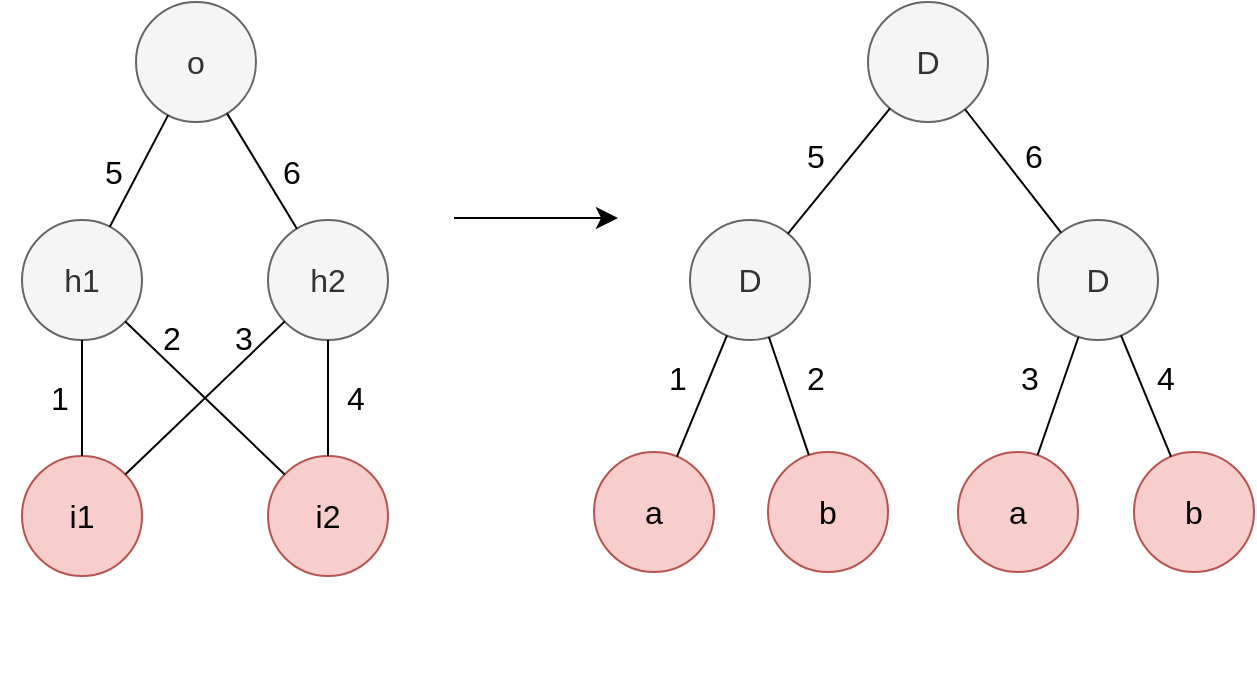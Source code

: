 <mxfile scale="1" border="0" version="26.0.3">
  <diagram name="Page-1" id="lqh_Il7PUDTA4zO0Oj97">
    <mxGraphModel dx="714" dy="1240" grid="0" gridSize="10" guides="1" tooltips="1" connect="1" arrows="1" fold="1" page="0" pageScale="1" pageWidth="850" pageHeight="1100" math="0" shadow="0">
      <root>
        <mxCell id="0" />
        <mxCell id="1" parent="0" />
        <mxCell id="Nd5IJ-L-UjgMi4WhHVAJ-4" style="edgeStyle=none;curved=1;rounded=0;orthogonalLoop=1;jettySize=auto;html=1;entryX=1;entryY=0.5;entryDx=0;entryDy=0;fontSize=16;startSize=8;endSize=8;" parent="1" edge="1">
          <mxGeometry relative="1" as="geometry">
            <mxPoint x="34" y="88" as="sourcePoint" />
            <mxPoint x="34" y="88" as="targetPoint" />
          </mxGeometry>
        </mxCell>
        <mxCell id="Nd5IJ-L-UjgMi4WhHVAJ-5" value="h1" style="ellipse;whiteSpace=wrap;html=1;fontSize=16;fillColor=#f5f5f5;fontColor=#333333;strokeColor=#666666;" parent="1" vertex="1">
          <mxGeometry x="16" y="-140" width="60" height="60" as="geometry" />
        </mxCell>
        <mxCell id="Nd5IJ-L-UjgMi4WhHVAJ-8" value="i1" style="ellipse;whiteSpace=wrap;html=1;fontSize=16;fillColor=#f8cecc;strokeColor=#b85450;" parent="1" vertex="1">
          <mxGeometry x="16" y="-22" width="60" height="60" as="geometry" />
        </mxCell>
        <mxCell id="Nd5IJ-L-UjgMi4WhHVAJ-14" value="" style="edgeStyle=none;curved=1;rounded=0;orthogonalLoop=1;jettySize=auto;html=1;fontSize=16;startSize=8;endSize=8;endArrow=none;endFill=0;" parent="1" source="Nd5IJ-L-UjgMi4WhHVAJ-5" target="Nd5IJ-L-UjgMi4WhHVAJ-8" edge="1">
          <mxGeometry relative="1" as="geometry">
            <mxPoint x="247" y="-90" as="sourcePoint" />
            <mxPoint x="46" y="-41" as="targetPoint" />
          </mxGeometry>
        </mxCell>
        <mxCell id="AVQ2NDTrIzkf_kXeqUEB-1" value="o" style="ellipse;whiteSpace=wrap;html=1;fontSize=16;fillColor=#f5f5f5;fontColor=#333333;strokeColor=#666666;" parent="1" vertex="1">
          <mxGeometry x="73" y="-249" width="60" height="60" as="geometry" />
        </mxCell>
        <mxCell id="AVQ2NDTrIzkf_kXeqUEB-5" value="" style="edgeStyle=none;curved=1;rounded=0;orthogonalLoop=1;jettySize=auto;html=1;fontSize=16;startSize=8;endSize=8;endArrow=none;endFill=0;" parent="1" source="AVQ2NDTrIzkf_kXeqUEB-1" target="Nd5IJ-L-UjgMi4WhHVAJ-5" edge="1">
          <mxGeometry relative="1" as="geometry">
            <mxPoint x="97" y="-71" as="sourcePoint" />
            <mxPoint x="69" y="-28" as="targetPoint" />
          </mxGeometry>
        </mxCell>
        <mxCell id="AVQ2NDTrIzkf_kXeqUEB-7" value="i2" style="ellipse;whiteSpace=wrap;html=1;fontSize=16;fillColor=#f8cecc;strokeColor=#b85450;" parent="1" vertex="1">
          <mxGeometry x="139" y="-22" width="60" height="60" as="geometry" />
        </mxCell>
        <mxCell id="AVQ2NDTrIzkf_kXeqUEB-8" value="" style="edgeStyle=none;curved=1;rounded=0;orthogonalLoop=1;jettySize=auto;html=1;fontSize=16;startSize=8;endSize=8;endArrow=none;endFill=0;" parent="1" source="Nd5IJ-L-UjgMi4WhHVAJ-5" target="AVQ2NDTrIzkf_kXeqUEB-7" edge="1">
          <mxGeometry relative="1" as="geometry">
            <mxPoint x="98" y="-70" as="sourcePoint" />
            <mxPoint x="71" y="-27" as="targetPoint" />
          </mxGeometry>
        </mxCell>
        <mxCell id="huoUurtpqqZWKAT2L6YX-1" value="h2" style="ellipse;whiteSpace=wrap;html=1;fontSize=16;fillColor=#f5f5f5;fontColor=#333333;strokeColor=#666666;" vertex="1" parent="1">
          <mxGeometry x="139" y="-140" width="60" height="60" as="geometry" />
        </mxCell>
        <mxCell id="huoUurtpqqZWKAT2L6YX-2" value="" style="edgeStyle=none;curved=1;rounded=0;orthogonalLoop=1;jettySize=auto;html=1;fontSize=16;startSize=8;endSize=8;endArrow=none;endFill=0;" edge="1" parent="1" source="Nd5IJ-L-UjgMi4WhHVAJ-8" target="huoUurtpqqZWKAT2L6YX-1">
          <mxGeometry relative="1" as="geometry">
            <mxPoint x="78" y="-79" as="sourcePoint" />
            <mxPoint x="157" y="-3" as="targetPoint" />
          </mxGeometry>
        </mxCell>
        <mxCell id="huoUurtpqqZWKAT2L6YX-4" value="" style="edgeStyle=none;curved=1;rounded=0;orthogonalLoop=1;jettySize=auto;html=1;fontSize=16;startSize=8;endSize=8;endArrow=none;endFill=0;" edge="1" parent="1" source="AVQ2NDTrIzkf_kXeqUEB-1" target="huoUurtpqqZWKAT2L6YX-1">
          <mxGeometry relative="1" as="geometry">
            <mxPoint x="99" y="-182" as="sourcePoint" />
            <mxPoint x="70" y="-127" as="targetPoint" />
          </mxGeometry>
        </mxCell>
        <mxCell id="huoUurtpqqZWKAT2L6YX-7" value="1" style="text;html=1;align=center;verticalAlign=middle;whiteSpace=wrap;rounded=0;fontSize=16;" vertex="1" parent="1">
          <mxGeometry x="5" y="-66" width="60" height="30" as="geometry" />
        </mxCell>
        <mxCell id="huoUurtpqqZWKAT2L6YX-8" value="2" style="text;html=1;align=center;verticalAlign=middle;whiteSpace=wrap;rounded=0;fontSize=16;" vertex="1" parent="1">
          <mxGeometry x="61" y="-96" width="60" height="30" as="geometry" />
        </mxCell>
        <mxCell id="huoUurtpqqZWKAT2L6YX-10" value="" style="edgeStyle=none;curved=1;rounded=0;orthogonalLoop=1;jettySize=auto;html=1;fontSize=16;startSize=8;endSize=8;endArrow=none;endFill=0;" edge="1" parent="1" source="huoUurtpqqZWKAT2L6YX-1" target="AVQ2NDTrIzkf_kXeqUEB-7">
          <mxGeometry relative="1" as="geometry">
            <mxPoint x="78" y="-79" as="sourcePoint" />
            <mxPoint x="157" y="-3" as="targetPoint" />
          </mxGeometry>
        </mxCell>
        <mxCell id="huoUurtpqqZWKAT2L6YX-11" value="3" style="text;html=1;align=center;verticalAlign=middle;whiteSpace=wrap;rounded=0;fontSize=16;" vertex="1" parent="1">
          <mxGeometry x="97" y="-96" width="60" height="30" as="geometry" />
        </mxCell>
        <mxCell id="huoUurtpqqZWKAT2L6YX-12" value="4" style="text;html=1;align=center;verticalAlign=middle;whiteSpace=wrap;rounded=0;fontSize=16;" vertex="1" parent="1">
          <mxGeometry x="153" y="-66" width="60" height="30" as="geometry" />
        </mxCell>
        <mxCell id="huoUurtpqqZWKAT2L6YX-13" value="5" style="text;html=1;align=center;verticalAlign=middle;whiteSpace=wrap;rounded=0;fontSize=16;" vertex="1" parent="1">
          <mxGeometry x="32" y="-179" width="60" height="30" as="geometry" />
        </mxCell>
        <mxCell id="huoUurtpqqZWKAT2L6YX-14" value="6" style="text;html=1;align=center;verticalAlign=middle;whiteSpace=wrap;rounded=0;fontSize=16;" vertex="1" parent="1">
          <mxGeometry x="121" y="-179" width="60" height="30" as="geometry" />
        </mxCell>
        <mxCell id="huoUurtpqqZWKAT2L6YX-17" value="" style="endArrow=classic;html=1;rounded=0;fontSize=12;startSize=8;endSize=8;curved=1;" edge="1" parent="1">
          <mxGeometry width="50" height="50" relative="1" as="geometry">
            <mxPoint x="232" y="-141" as="sourcePoint" />
            <mxPoint x="314" y="-141" as="targetPoint" />
          </mxGeometry>
        </mxCell>
        <mxCell id="huoUurtpqqZWKAT2L6YX-18" style="edgeStyle=none;curved=1;rounded=0;orthogonalLoop=1;jettySize=auto;html=1;entryX=1;entryY=0.5;entryDx=0;entryDy=0;fontSize=16;startSize=8;endSize=8;" edge="1" parent="1">
          <mxGeometry relative="1" as="geometry">
            <mxPoint x="391" y="87" as="sourcePoint" />
            <mxPoint x="391" y="87" as="targetPoint" />
          </mxGeometry>
        </mxCell>
        <mxCell id="huoUurtpqqZWKAT2L6YX-19" value="D" style="ellipse;whiteSpace=wrap;html=1;fontSize=16;fillColor=#f5f5f5;fontColor=#333333;strokeColor=#666666;" vertex="1" parent="1">
          <mxGeometry x="350" y="-140" width="60" height="60" as="geometry" />
        </mxCell>
        <mxCell id="huoUurtpqqZWKAT2L6YX-20" value="a" style="ellipse;whiteSpace=wrap;html=1;fontSize=16;fillColor=#f8cecc;strokeColor=#b85450;" vertex="1" parent="1">
          <mxGeometry x="302" y="-24" width="60" height="60" as="geometry" />
        </mxCell>
        <mxCell id="huoUurtpqqZWKAT2L6YX-21" value="" style="edgeStyle=none;curved=1;rounded=0;orthogonalLoop=1;jettySize=auto;html=1;fontSize=16;startSize=8;endSize=8;endArrow=none;endFill=0;" edge="1" source="huoUurtpqqZWKAT2L6YX-19" target="huoUurtpqqZWKAT2L6YX-20" parent="1">
          <mxGeometry relative="1" as="geometry">
            <mxPoint x="604" y="-91" as="sourcePoint" />
            <mxPoint x="403" y="-42" as="targetPoint" />
          </mxGeometry>
        </mxCell>
        <mxCell id="huoUurtpqqZWKAT2L6YX-22" value="D" style="ellipse;whiteSpace=wrap;html=1;fontSize=16;fillColor=#f5f5f5;fontColor=#333333;strokeColor=#666666;" vertex="1" parent="1">
          <mxGeometry x="439" y="-249" width="60" height="60" as="geometry" />
        </mxCell>
        <mxCell id="huoUurtpqqZWKAT2L6YX-23" value="" style="edgeStyle=none;curved=1;rounded=0;orthogonalLoop=1;jettySize=auto;html=1;fontSize=16;startSize=8;endSize=8;endArrow=none;endFill=0;" edge="1" source="huoUurtpqqZWKAT2L6YX-22" target="huoUurtpqqZWKAT2L6YX-19" parent="1">
          <mxGeometry relative="1" as="geometry">
            <mxPoint x="454" y="-72" as="sourcePoint" />
            <mxPoint x="426" y="-29" as="targetPoint" />
          </mxGeometry>
        </mxCell>
        <mxCell id="huoUurtpqqZWKAT2L6YX-24" value="b" style="ellipse;whiteSpace=wrap;html=1;fontSize=16;fillColor=#f8cecc;strokeColor=#b85450;" vertex="1" parent="1">
          <mxGeometry x="389" y="-24" width="60" height="60" as="geometry" />
        </mxCell>
        <mxCell id="huoUurtpqqZWKAT2L6YX-25" value="" style="edgeStyle=none;curved=1;rounded=0;orthogonalLoop=1;jettySize=auto;html=1;fontSize=16;startSize=8;endSize=8;endArrow=none;endFill=0;" edge="1" source="huoUurtpqqZWKAT2L6YX-19" target="huoUurtpqqZWKAT2L6YX-24" parent="1">
          <mxGeometry relative="1" as="geometry">
            <mxPoint x="455" y="-71" as="sourcePoint" />
            <mxPoint x="428" y="-28" as="targetPoint" />
          </mxGeometry>
        </mxCell>
        <mxCell id="huoUurtpqqZWKAT2L6YX-26" value="D" style="ellipse;whiteSpace=wrap;html=1;fontSize=16;fillColor=#f5f5f5;fontColor=#333333;strokeColor=#666666;" vertex="1" parent="1">
          <mxGeometry x="524" y="-140" width="60" height="60" as="geometry" />
        </mxCell>
        <mxCell id="huoUurtpqqZWKAT2L6YX-28" value="" style="edgeStyle=none;curved=1;rounded=0;orthogonalLoop=1;jettySize=auto;html=1;fontSize=16;startSize=8;endSize=8;endArrow=none;endFill=0;" edge="1" source="huoUurtpqqZWKAT2L6YX-22" target="huoUurtpqqZWKAT2L6YX-26" parent="1">
          <mxGeometry relative="1" as="geometry">
            <mxPoint x="456" y="-183" as="sourcePoint" />
            <mxPoint x="427" y="-128" as="targetPoint" />
          </mxGeometry>
        </mxCell>
        <mxCell id="huoUurtpqqZWKAT2L6YX-29" value="1" style="text;html=1;align=center;verticalAlign=middle;whiteSpace=wrap;rounded=0;fontSize=16;" vertex="1" parent="1">
          <mxGeometry x="314" y="-76" width="60" height="30" as="geometry" />
        </mxCell>
        <mxCell id="huoUurtpqqZWKAT2L6YX-30" value="2" style="text;html=1;align=center;verticalAlign=middle;whiteSpace=wrap;rounded=0;fontSize=16;" vertex="1" parent="1">
          <mxGeometry x="383" y="-76" width="60" height="30" as="geometry" />
        </mxCell>
        <mxCell id="huoUurtpqqZWKAT2L6YX-32" value="3" style="text;html=1;align=center;verticalAlign=middle;whiteSpace=wrap;rounded=0;fontSize=16;" vertex="1" parent="1">
          <mxGeometry x="490" y="-76" width="60" height="30" as="geometry" />
        </mxCell>
        <mxCell id="huoUurtpqqZWKAT2L6YX-33" value="4" style="text;html=1;align=center;verticalAlign=middle;whiteSpace=wrap;rounded=0;fontSize=16;" vertex="1" parent="1">
          <mxGeometry x="558" y="-76" width="60" height="30" as="geometry" />
        </mxCell>
        <mxCell id="huoUurtpqqZWKAT2L6YX-34" value="5" style="text;html=1;align=center;verticalAlign=middle;whiteSpace=wrap;rounded=0;fontSize=16;" vertex="1" parent="1">
          <mxGeometry x="383" y="-187" width="60" height="30" as="geometry" />
        </mxCell>
        <mxCell id="huoUurtpqqZWKAT2L6YX-35" value="6" style="text;html=1;align=center;verticalAlign=middle;whiteSpace=wrap;rounded=0;fontSize=16;" vertex="1" parent="1">
          <mxGeometry x="492" y="-187" width="60" height="30" as="geometry" />
        </mxCell>
        <mxCell id="huoUurtpqqZWKAT2L6YX-37" value="a" style="ellipse;whiteSpace=wrap;html=1;fontSize=16;fillColor=#f8cecc;strokeColor=#b85450;" vertex="1" parent="1">
          <mxGeometry x="484" y="-24" width="60" height="60" as="geometry" />
        </mxCell>
        <mxCell id="huoUurtpqqZWKAT2L6YX-38" value="b" style="ellipse;whiteSpace=wrap;html=1;fontSize=16;fillColor=#f8cecc;strokeColor=#b85450;" vertex="1" parent="1">
          <mxGeometry x="572" y="-24" width="60" height="60" as="geometry" />
        </mxCell>
        <mxCell id="huoUurtpqqZWKAT2L6YX-39" value="" style="edgeStyle=none;curved=1;rounded=0;orthogonalLoop=1;jettySize=auto;html=1;fontSize=16;startSize=8;endSize=8;endArrow=none;endFill=0;" edge="1" parent="1" source="huoUurtpqqZWKAT2L6YX-26" target="huoUurtpqqZWKAT2L6YX-37">
          <mxGeometry relative="1" as="geometry">
            <mxPoint x="379" y="-72" as="sourcePoint" />
            <mxPoint x="353" y="-12" as="targetPoint" />
          </mxGeometry>
        </mxCell>
        <mxCell id="huoUurtpqqZWKAT2L6YX-40" value="" style="edgeStyle=none;curved=1;rounded=0;orthogonalLoop=1;jettySize=auto;html=1;fontSize=16;startSize=8;endSize=8;endArrow=none;endFill=0;" edge="1" parent="1" source="huoUurtpqqZWKAT2L6YX-26" target="huoUurtpqqZWKAT2L6YX-38">
          <mxGeometry relative="1" as="geometry">
            <mxPoint x="556" y="-71" as="sourcePoint" />
            <mxPoint x="538" y="-13" as="targetPoint" />
          </mxGeometry>
        </mxCell>
      </root>
    </mxGraphModel>
  </diagram>
</mxfile>
